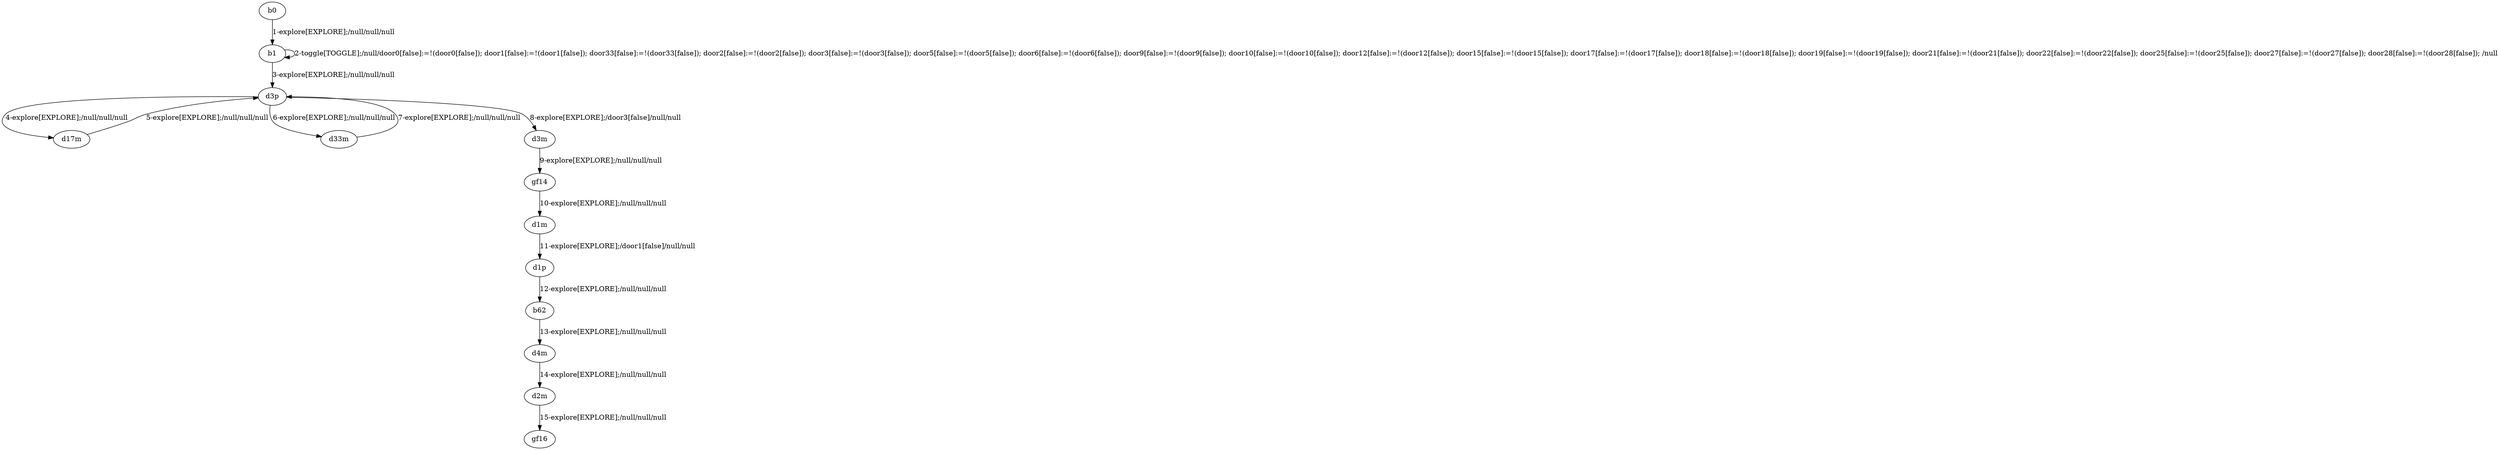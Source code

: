 # Total number of goals covered by this test: 1
# d2m --> gf16

digraph g {
"b0" -> "b1" [label = "1-explore[EXPLORE];/null/null/null"];
"b1" -> "b1" [label = "2-toggle[TOGGLE];/null/door0[false]:=!(door0[false]); door1[false]:=!(door1[false]); door33[false]:=!(door33[false]); door2[false]:=!(door2[false]); door3[false]:=!(door3[false]); door5[false]:=!(door5[false]); door6[false]:=!(door6[false]); door9[false]:=!(door9[false]); door10[false]:=!(door10[false]); door12[false]:=!(door12[false]); door15[false]:=!(door15[false]); door17[false]:=!(door17[false]); door18[false]:=!(door18[false]); door19[false]:=!(door19[false]); door21[false]:=!(door21[false]); door22[false]:=!(door22[false]); door25[false]:=!(door25[false]); door27[false]:=!(door27[false]); door28[false]:=!(door28[false]); /null"];
"b1" -> "d3p" [label = "3-explore[EXPLORE];/null/null/null"];
"d3p" -> "d17m" [label = "4-explore[EXPLORE];/null/null/null"];
"d17m" -> "d3p" [label = "5-explore[EXPLORE];/null/null/null"];
"d3p" -> "d33m" [label = "6-explore[EXPLORE];/null/null/null"];
"d33m" -> "d3p" [label = "7-explore[EXPLORE];/null/null/null"];
"d3p" -> "d3m" [label = "8-explore[EXPLORE];/door3[false]/null/null"];
"d3m" -> "gf14" [label = "9-explore[EXPLORE];/null/null/null"];
"gf14" -> "d1m" [label = "10-explore[EXPLORE];/null/null/null"];
"d1m" -> "d1p" [label = "11-explore[EXPLORE];/door1[false]/null/null"];
"d1p" -> "b62" [label = "12-explore[EXPLORE];/null/null/null"];
"b62" -> "d4m" [label = "13-explore[EXPLORE];/null/null/null"];
"d4m" -> "d2m" [label = "14-explore[EXPLORE];/null/null/null"];
"d2m" -> "gf16" [label = "15-explore[EXPLORE];/null/null/null"];
}